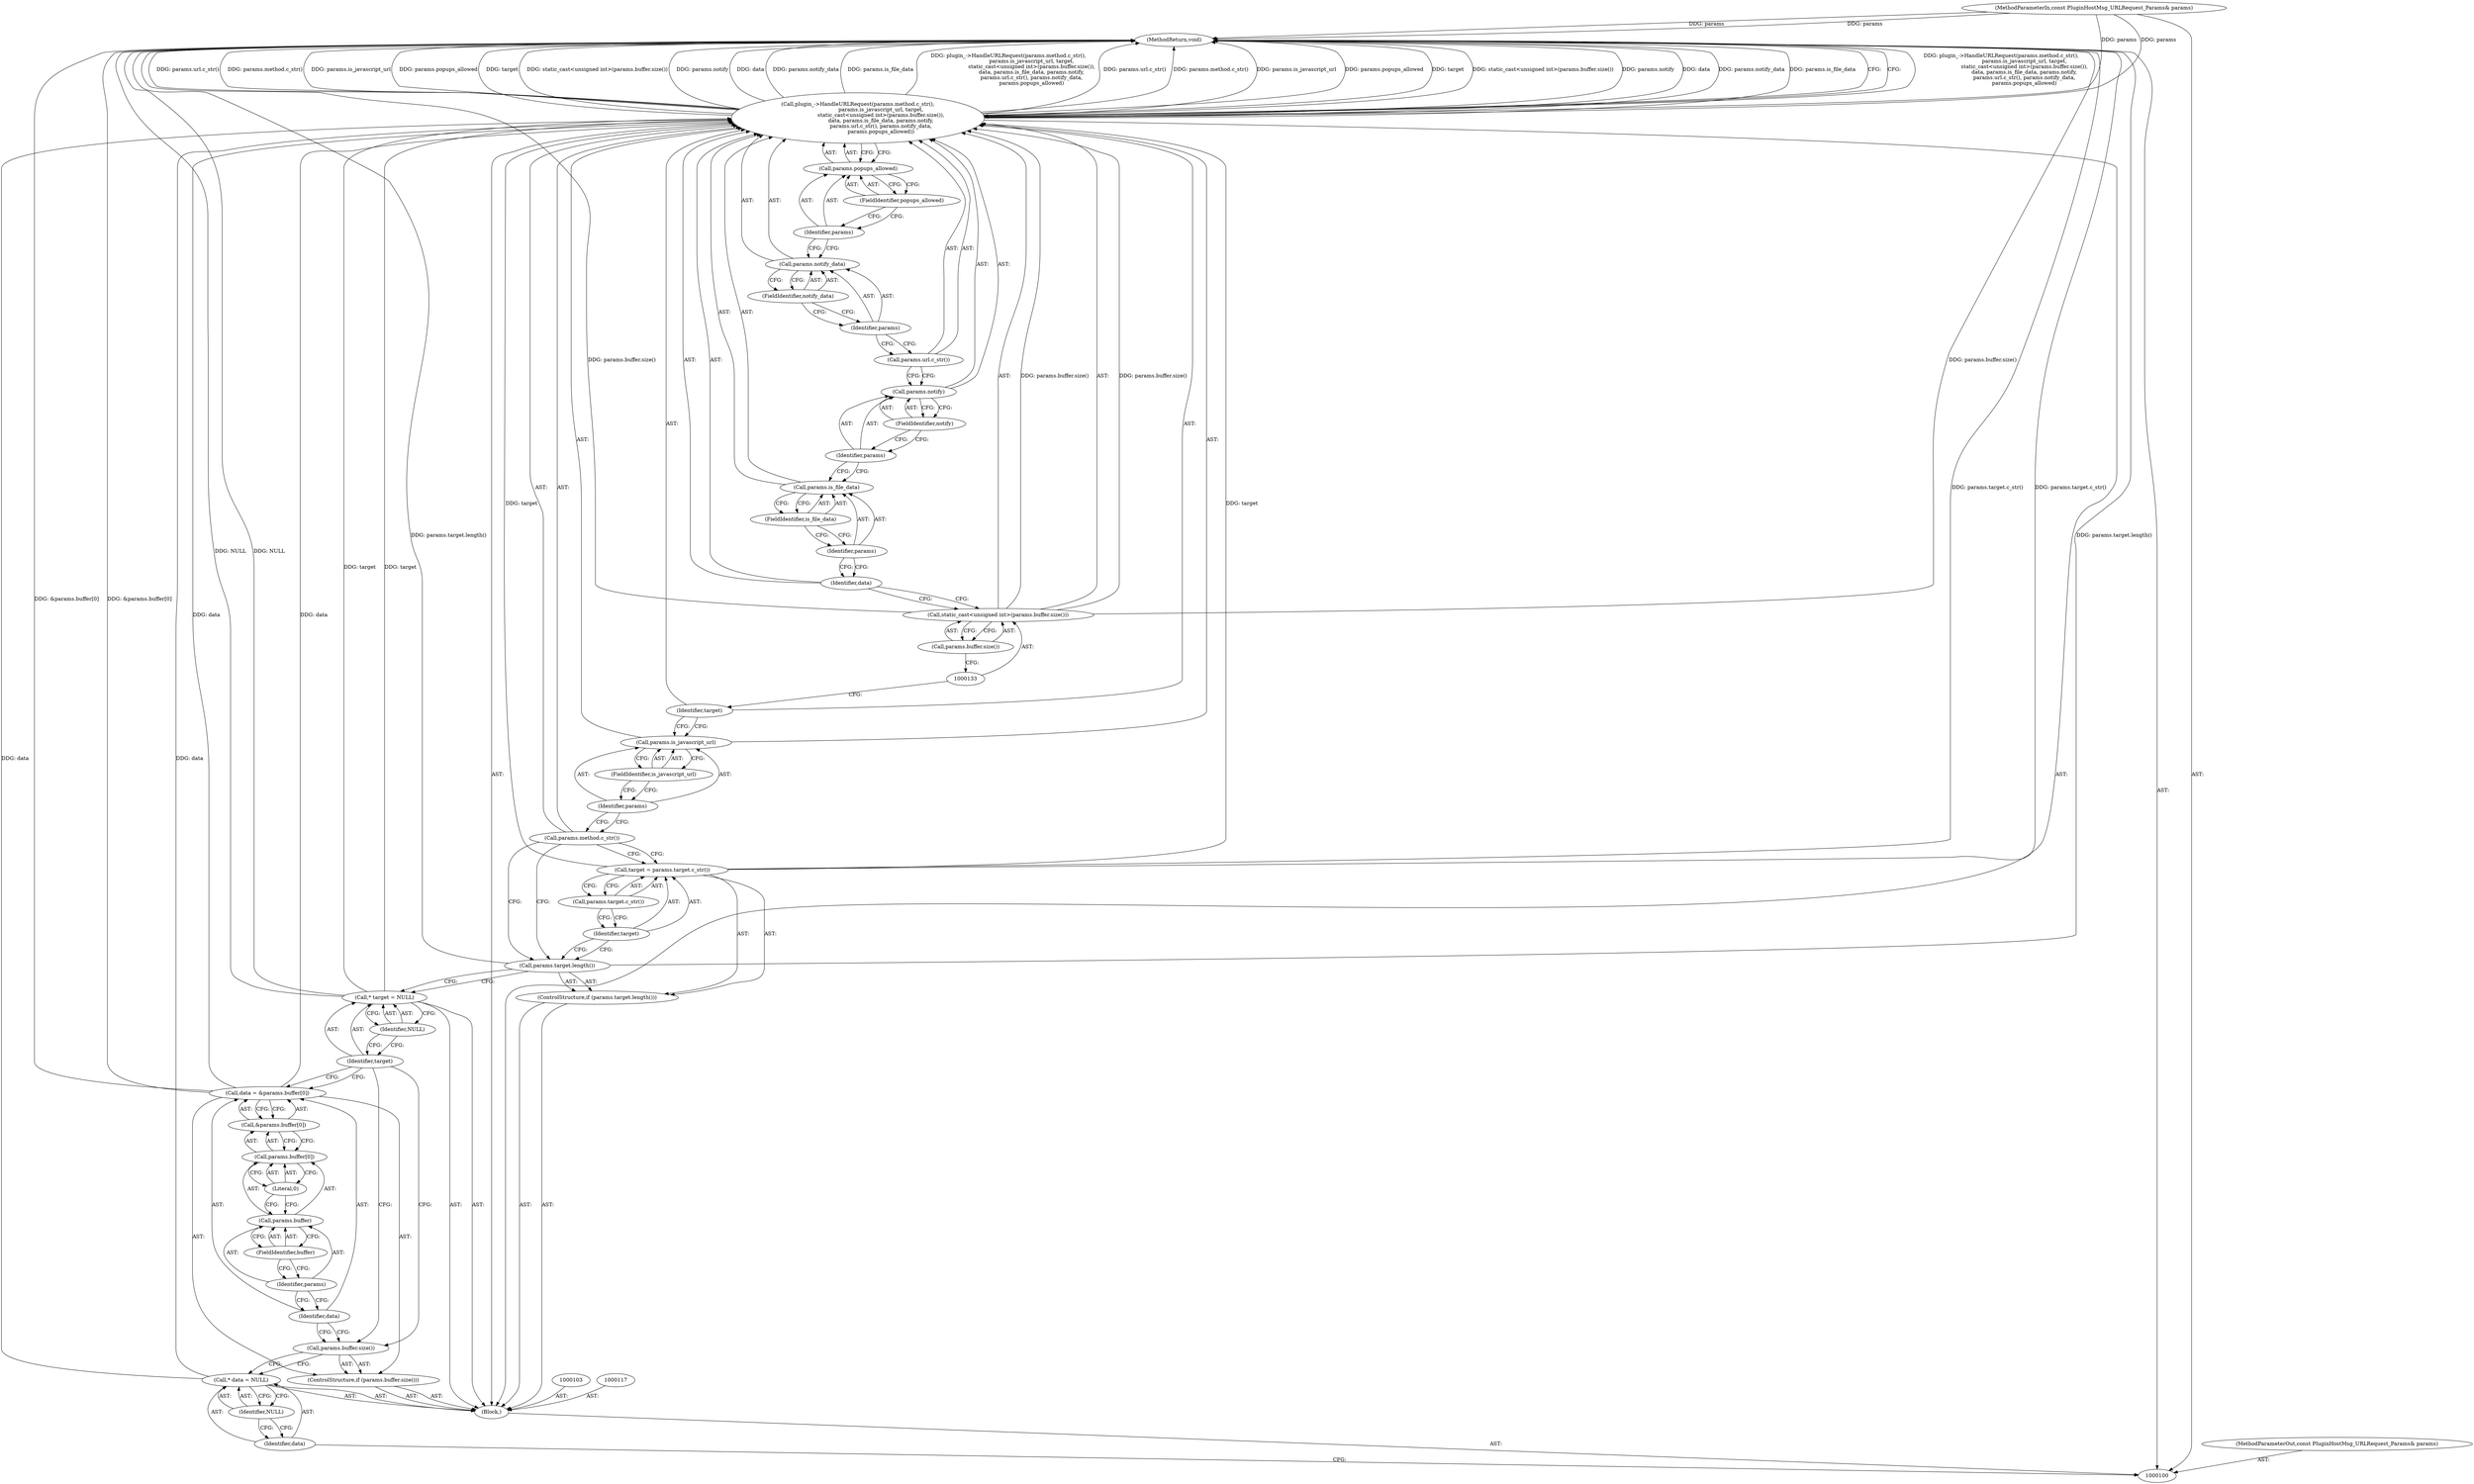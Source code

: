 digraph "1_Chrome_ea3d1d84be3d6f97bf50e76511c9e26af6895533_18" {
"1000149" [label="(MethodReturn,void)"];
"1000126" [label="(Call,plugin_->HandleURLRequest(params.method.c_str(),\n                            params.is_javascript_url, target,\n                            static_cast<unsigned int>(params.buffer.size()),\n                            data, params.is_file_data, params.notify,\n                            params.url.c_str(), params.notify_data,\n                            params.popups_allowed))"];
"1000127" [label="(Call,params.method.c_str())"];
"1000128" [label="(Call,params.is_javascript_url)"];
"1000129" [label="(Identifier,params)"];
"1000130" [label="(FieldIdentifier,is_javascript_url)"];
"1000131" [label="(Identifier,target)"];
"1000132" [label="(Call,static_cast<unsigned int>(params.buffer.size()))"];
"1000134" [label="(Call,params.buffer.size())"];
"1000135" [label="(Identifier,data)"];
"1000136" [label="(Call,params.is_file_data)"];
"1000137" [label="(Identifier,params)"];
"1000138" [label="(FieldIdentifier,is_file_data)"];
"1000139" [label="(Call,params.notify)"];
"1000140" [label="(Identifier,params)"];
"1000141" [label="(FieldIdentifier,notify)"];
"1000142" [label="(Call,params.url.c_str())"];
"1000143" [label="(Call,params.notify_data)"];
"1000144" [label="(Identifier,params)"];
"1000145" [label="(FieldIdentifier,notify_data)"];
"1000146" [label="(Call,params.popups_allowed)"];
"1000147" [label="(Identifier,params)"];
"1000148" [label="(FieldIdentifier,popups_allowed)"];
"1000101" [label="(MethodParameterIn,const PluginHostMsg_URLRequest_Params& params)"];
"1000208" [label="(MethodParameterOut,const PluginHostMsg_URLRequest_Params& params)"];
"1000102" [label="(Block,)"];
"1000104" [label="(Call,* data = NULL)"];
"1000105" [label="(Identifier,data)"];
"1000106" [label="(Identifier,NULL)"];
"1000107" [label="(ControlStructure,if (params.buffer.size()))"];
"1000108" [label="(Call,params.buffer.size())"];
"1000111" [label="(Call,&params.buffer[0])"];
"1000112" [label="(Call,params.buffer[0])"];
"1000113" [label="(Call,params.buffer)"];
"1000114" [label="(Identifier,params)"];
"1000115" [label="(FieldIdentifier,buffer)"];
"1000116" [label="(Literal,0)"];
"1000109" [label="(Call,data = &params.buffer[0])"];
"1000110" [label="(Identifier,data)"];
"1000118" [label="(Call,* target = NULL)"];
"1000119" [label="(Identifier,target)"];
"1000120" [label="(Identifier,NULL)"];
"1000121" [label="(ControlStructure,if (params.target.length()))"];
"1000122" [label="(Call,params.target.length())"];
"1000125" [label="(Call,params.target.c_str())"];
"1000123" [label="(Call,target = params.target.c_str())"];
"1000124" [label="(Identifier,target)"];
"1000149" -> "1000100"  [label="AST: "];
"1000149" -> "1000126"  [label="CFG: "];
"1000126" -> "1000149"  [label="DDG: plugin_->HandleURLRequest(params.method.c_str(),\n                            params.is_javascript_url, target,\n                            static_cast<unsigned int>(params.buffer.size()),\n                            data, params.is_file_data, params.notify,\n                            params.url.c_str(), params.notify_data,\n                            params.popups_allowed)"];
"1000126" -> "1000149"  [label="DDG: params.url.c_str()"];
"1000126" -> "1000149"  [label="DDG: params.method.c_str()"];
"1000126" -> "1000149"  [label="DDG: params.is_javascript_url"];
"1000126" -> "1000149"  [label="DDG: params.popups_allowed"];
"1000126" -> "1000149"  [label="DDG: target"];
"1000126" -> "1000149"  [label="DDG: static_cast<unsigned int>(params.buffer.size())"];
"1000126" -> "1000149"  [label="DDG: params.notify"];
"1000126" -> "1000149"  [label="DDG: data"];
"1000126" -> "1000149"  [label="DDG: params.notify_data"];
"1000126" -> "1000149"  [label="DDG: params.is_file_data"];
"1000123" -> "1000149"  [label="DDG: params.target.c_str()"];
"1000132" -> "1000149"  [label="DDG: params.buffer.size()"];
"1000109" -> "1000149"  [label="DDG: &params.buffer[0]"];
"1000101" -> "1000149"  [label="DDG: params"];
"1000118" -> "1000149"  [label="DDG: NULL"];
"1000122" -> "1000149"  [label="DDG: params.target.length()"];
"1000126" -> "1000102"  [label="AST: "];
"1000126" -> "1000146"  [label="CFG: "];
"1000127" -> "1000126"  [label="AST: "];
"1000128" -> "1000126"  [label="AST: "];
"1000131" -> "1000126"  [label="AST: "];
"1000132" -> "1000126"  [label="AST: "];
"1000135" -> "1000126"  [label="AST: "];
"1000136" -> "1000126"  [label="AST: "];
"1000139" -> "1000126"  [label="AST: "];
"1000142" -> "1000126"  [label="AST: "];
"1000143" -> "1000126"  [label="AST: "];
"1000146" -> "1000126"  [label="AST: "];
"1000149" -> "1000126"  [label="CFG: "];
"1000126" -> "1000149"  [label="DDG: plugin_->HandleURLRequest(params.method.c_str(),\n                            params.is_javascript_url, target,\n                            static_cast<unsigned int>(params.buffer.size()),\n                            data, params.is_file_data, params.notify,\n                            params.url.c_str(), params.notify_data,\n                            params.popups_allowed)"];
"1000126" -> "1000149"  [label="DDG: params.url.c_str()"];
"1000126" -> "1000149"  [label="DDG: params.method.c_str()"];
"1000126" -> "1000149"  [label="DDG: params.is_javascript_url"];
"1000126" -> "1000149"  [label="DDG: params.popups_allowed"];
"1000126" -> "1000149"  [label="DDG: target"];
"1000126" -> "1000149"  [label="DDG: static_cast<unsigned int>(params.buffer.size())"];
"1000126" -> "1000149"  [label="DDG: params.notify"];
"1000126" -> "1000149"  [label="DDG: data"];
"1000126" -> "1000149"  [label="DDG: params.notify_data"];
"1000126" -> "1000149"  [label="DDG: params.is_file_data"];
"1000101" -> "1000126"  [label="DDG: params"];
"1000118" -> "1000126"  [label="DDG: target"];
"1000123" -> "1000126"  [label="DDG: target"];
"1000132" -> "1000126"  [label="DDG: params.buffer.size()"];
"1000104" -> "1000126"  [label="DDG: data"];
"1000109" -> "1000126"  [label="DDG: data"];
"1000127" -> "1000126"  [label="AST: "];
"1000127" -> "1000123"  [label="CFG: "];
"1000127" -> "1000122"  [label="CFG: "];
"1000129" -> "1000127"  [label="CFG: "];
"1000128" -> "1000126"  [label="AST: "];
"1000128" -> "1000130"  [label="CFG: "];
"1000129" -> "1000128"  [label="AST: "];
"1000130" -> "1000128"  [label="AST: "];
"1000131" -> "1000128"  [label="CFG: "];
"1000129" -> "1000128"  [label="AST: "];
"1000129" -> "1000127"  [label="CFG: "];
"1000130" -> "1000129"  [label="CFG: "];
"1000130" -> "1000128"  [label="AST: "];
"1000130" -> "1000129"  [label="CFG: "];
"1000128" -> "1000130"  [label="CFG: "];
"1000131" -> "1000126"  [label="AST: "];
"1000131" -> "1000128"  [label="CFG: "];
"1000133" -> "1000131"  [label="CFG: "];
"1000132" -> "1000126"  [label="AST: "];
"1000132" -> "1000134"  [label="CFG: "];
"1000133" -> "1000132"  [label="AST: "];
"1000134" -> "1000132"  [label="AST: "];
"1000135" -> "1000132"  [label="CFG: "];
"1000132" -> "1000149"  [label="DDG: params.buffer.size()"];
"1000132" -> "1000126"  [label="DDG: params.buffer.size()"];
"1000134" -> "1000132"  [label="AST: "];
"1000134" -> "1000133"  [label="CFG: "];
"1000132" -> "1000134"  [label="CFG: "];
"1000135" -> "1000126"  [label="AST: "];
"1000135" -> "1000132"  [label="CFG: "];
"1000137" -> "1000135"  [label="CFG: "];
"1000136" -> "1000126"  [label="AST: "];
"1000136" -> "1000138"  [label="CFG: "];
"1000137" -> "1000136"  [label="AST: "];
"1000138" -> "1000136"  [label="AST: "];
"1000140" -> "1000136"  [label="CFG: "];
"1000137" -> "1000136"  [label="AST: "];
"1000137" -> "1000135"  [label="CFG: "];
"1000138" -> "1000137"  [label="CFG: "];
"1000138" -> "1000136"  [label="AST: "];
"1000138" -> "1000137"  [label="CFG: "];
"1000136" -> "1000138"  [label="CFG: "];
"1000139" -> "1000126"  [label="AST: "];
"1000139" -> "1000141"  [label="CFG: "];
"1000140" -> "1000139"  [label="AST: "];
"1000141" -> "1000139"  [label="AST: "];
"1000142" -> "1000139"  [label="CFG: "];
"1000140" -> "1000139"  [label="AST: "];
"1000140" -> "1000136"  [label="CFG: "];
"1000141" -> "1000140"  [label="CFG: "];
"1000141" -> "1000139"  [label="AST: "];
"1000141" -> "1000140"  [label="CFG: "];
"1000139" -> "1000141"  [label="CFG: "];
"1000142" -> "1000126"  [label="AST: "];
"1000142" -> "1000139"  [label="CFG: "];
"1000144" -> "1000142"  [label="CFG: "];
"1000143" -> "1000126"  [label="AST: "];
"1000143" -> "1000145"  [label="CFG: "];
"1000144" -> "1000143"  [label="AST: "];
"1000145" -> "1000143"  [label="AST: "];
"1000147" -> "1000143"  [label="CFG: "];
"1000144" -> "1000143"  [label="AST: "];
"1000144" -> "1000142"  [label="CFG: "];
"1000145" -> "1000144"  [label="CFG: "];
"1000145" -> "1000143"  [label="AST: "];
"1000145" -> "1000144"  [label="CFG: "];
"1000143" -> "1000145"  [label="CFG: "];
"1000146" -> "1000126"  [label="AST: "];
"1000146" -> "1000148"  [label="CFG: "];
"1000147" -> "1000146"  [label="AST: "];
"1000148" -> "1000146"  [label="AST: "];
"1000126" -> "1000146"  [label="CFG: "];
"1000147" -> "1000146"  [label="AST: "];
"1000147" -> "1000143"  [label="CFG: "];
"1000148" -> "1000147"  [label="CFG: "];
"1000148" -> "1000146"  [label="AST: "];
"1000148" -> "1000147"  [label="CFG: "];
"1000146" -> "1000148"  [label="CFG: "];
"1000101" -> "1000100"  [label="AST: "];
"1000101" -> "1000149"  [label="DDG: params"];
"1000101" -> "1000126"  [label="DDG: params"];
"1000208" -> "1000100"  [label="AST: "];
"1000102" -> "1000100"  [label="AST: "];
"1000103" -> "1000102"  [label="AST: "];
"1000104" -> "1000102"  [label="AST: "];
"1000107" -> "1000102"  [label="AST: "];
"1000117" -> "1000102"  [label="AST: "];
"1000118" -> "1000102"  [label="AST: "];
"1000121" -> "1000102"  [label="AST: "];
"1000126" -> "1000102"  [label="AST: "];
"1000104" -> "1000102"  [label="AST: "];
"1000104" -> "1000106"  [label="CFG: "];
"1000105" -> "1000104"  [label="AST: "];
"1000106" -> "1000104"  [label="AST: "];
"1000108" -> "1000104"  [label="CFG: "];
"1000104" -> "1000126"  [label="DDG: data"];
"1000105" -> "1000104"  [label="AST: "];
"1000105" -> "1000100"  [label="CFG: "];
"1000106" -> "1000105"  [label="CFG: "];
"1000106" -> "1000104"  [label="AST: "];
"1000106" -> "1000105"  [label="CFG: "];
"1000104" -> "1000106"  [label="CFG: "];
"1000107" -> "1000102"  [label="AST: "];
"1000108" -> "1000107"  [label="AST: "];
"1000109" -> "1000107"  [label="AST: "];
"1000108" -> "1000107"  [label="AST: "];
"1000108" -> "1000104"  [label="CFG: "];
"1000110" -> "1000108"  [label="CFG: "];
"1000119" -> "1000108"  [label="CFG: "];
"1000111" -> "1000109"  [label="AST: "];
"1000111" -> "1000112"  [label="CFG: "];
"1000112" -> "1000111"  [label="AST: "];
"1000109" -> "1000111"  [label="CFG: "];
"1000112" -> "1000111"  [label="AST: "];
"1000112" -> "1000116"  [label="CFG: "];
"1000113" -> "1000112"  [label="AST: "];
"1000116" -> "1000112"  [label="AST: "];
"1000111" -> "1000112"  [label="CFG: "];
"1000113" -> "1000112"  [label="AST: "];
"1000113" -> "1000115"  [label="CFG: "];
"1000114" -> "1000113"  [label="AST: "];
"1000115" -> "1000113"  [label="AST: "];
"1000116" -> "1000113"  [label="CFG: "];
"1000114" -> "1000113"  [label="AST: "];
"1000114" -> "1000110"  [label="CFG: "];
"1000115" -> "1000114"  [label="CFG: "];
"1000115" -> "1000113"  [label="AST: "];
"1000115" -> "1000114"  [label="CFG: "];
"1000113" -> "1000115"  [label="CFG: "];
"1000116" -> "1000112"  [label="AST: "];
"1000116" -> "1000113"  [label="CFG: "];
"1000112" -> "1000116"  [label="CFG: "];
"1000109" -> "1000107"  [label="AST: "];
"1000109" -> "1000111"  [label="CFG: "];
"1000110" -> "1000109"  [label="AST: "];
"1000111" -> "1000109"  [label="AST: "];
"1000119" -> "1000109"  [label="CFG: "];
"1000109" -> "1000149"  [label="DDG: &params.buffer[0]"];
"1000109" -> "1000126"  [label="DDG: data"];
"1000110" -> "1000109"  [label="AST: "];
"1000110" -> "1000108"  [label="CFG: "];
"1000114" -> "1000110"  [label="CFG: "];
"1000118" -> "1000102"  [label="AST: "];
"1000118" -> "1000120"  [label="CFG: "];
"1000119" -> "1000118"  [label="AST: "];
"1000120" -> "1000118"  [label="AST: "];
"1000122" -> "1000118"  [label="CFG: "];
"1000118" -> "1000149"  [label="DDG: NULL"];
"1000118" -> "1000126"  [label="DDG: target"];
"1000119" -> "1000118"  [label="AST: "];
"1000119" -> "1000109"  [label="CFG: "];
"1000119" -> "1000108"  [label="CFG: "];
"1000120" -> "1000119"  [label="CFG: "];
"1000120" -> "1000118"  [label="AST: "];
"1000120" -> "1000119"  [label="CFG: "];
"1000118" -> "1000120"  [label="CFG: "];
"1000121" -> "1000102"  [label="AST: "];
"1000122" -> "1000121"  [label="AST: "];
"1000123" -> "1000121"  [label="AST: "];
"1000122" -> "1000121"  [label="AST: "];
"1000122" -> "1000118"  [label="CFG: "];
"1000124" -> "1000122"  [label="CFG: "];
"1000127" -> "1000122"  [label="CFG: "];
"1000122" -> "1000149"  [label="DDG: params.target.length()"];
"1000125" -> "1000123"  [label="AST: "];
"1000125" -> "1000124"  [label="CFG: "];
"1000123" -> "1000125"  [label="CFG: "];
"1000123" -> "1000121"  [label="AST: "];
"1000123" -> "1000125"  [label="CFG: "];
"1000124" -> "1000123"  [label="AST: "];
"1000125" -> "1000123"  [label="AST: "];
"1000127" -> "1000123"  [label="CFG: "];
"1000123" -> "1000149"  [label="DDG: params.target.c_str()"];
"1000123" -> "1000126"  [label="DDG: target"];
"1000124" -> "1000123"  [label="AST: "];
"1000124" -> "1000122"  [label="CFG: "];
"1000125" -> "1000124"  [label="CFG: "];
}

